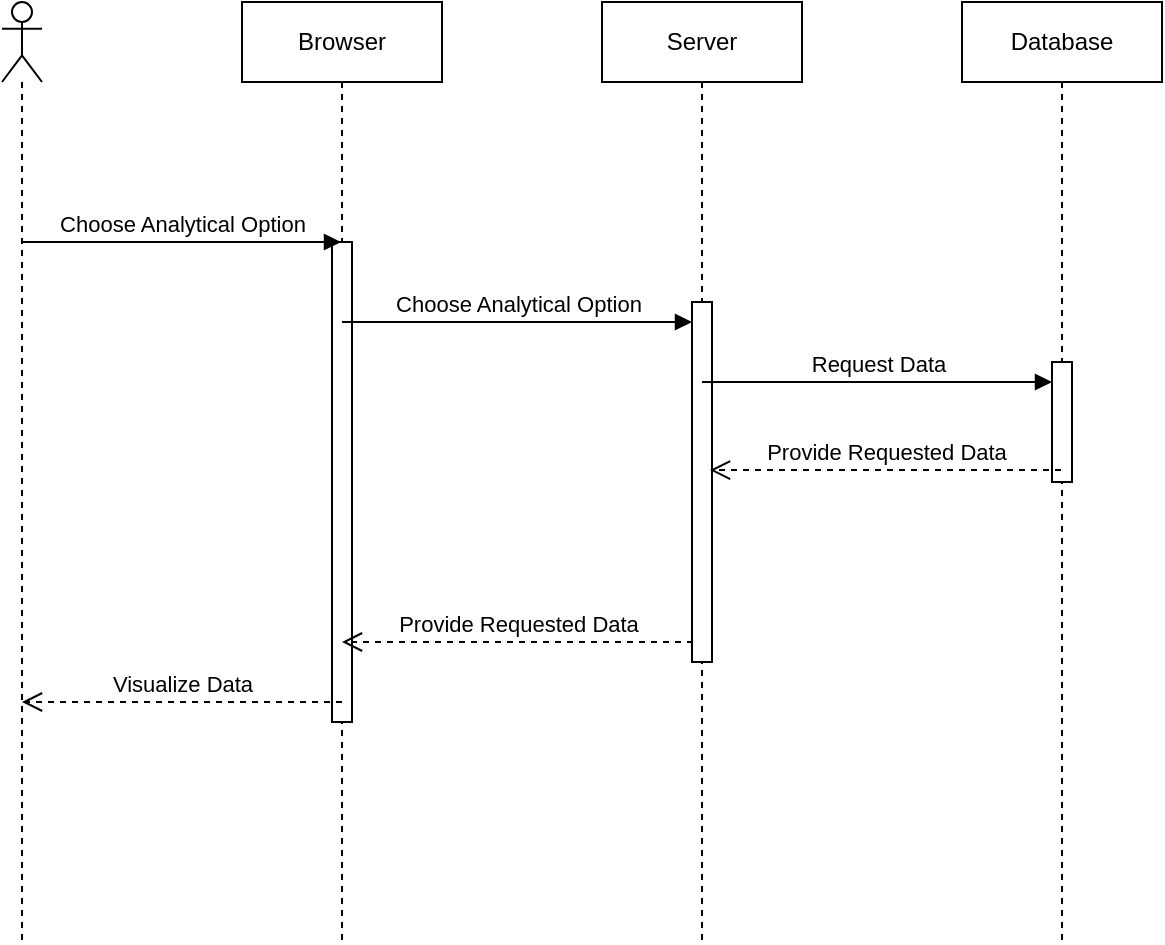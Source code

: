 <mxfile version="17.2.4" pages="2"><diagram id="ERKVR6IR_ZFZ1hWdTrjL" name="Page-1"><mxGraphModel dx="1278" dy="536" grid="1" gridSize="10" guides="1" tooltips="1" connect="1" arrows="1" fold="1" page="1" pageScale="1" pageWidth="850" pageHeight="1100" math="0" shadow="0"><root><mxCell id="0"/><mxCell id="1" parent="0"/><mxCell id="qLsYxcFTCev1S9S2D7_7-2" value="" style="shape=umlLifeline;participant=umlActor;perimeter=lifelinePerimeter;whiteSpace=wrap;html=1;container=1;collapsible=0;recursiveResize=0;verticalAlign=top;spacingTop=36;outlineConnect=0;" vertex="1" parent="1"><mxGeometry x="60" y="40" width="20" height="470" as="geometry"/></mxCell><mxCell id="qLsYxcFTCev1S9S2D7_7-3" value="Browser" style="shape=umlLifeline;perimeter=lifelinePerimeter;whiteSpace=wrap;html=1;container=1;collapsible=0;recursiveResize=0;outlineConnect=0;" vertex="1" parent="1"><mxGeometry x="180" y="40" width="100" height="470" as="geometry"/></mxCell><mxCell id="qLsYxcFTCev1S9S2D7_7-9" value="" style="html=1;points=[];perimeter=orthogonalPerimeter;" vertex="1" parent="qLsYxcFTCev1S9S2D7_7-3"><mxGeometry x="45" y="120" width="10" height="240" as="geometry"/></mxCell><mxCell id="qLsYxcFTCev1S9S2D7_7-4" value="Server" style="shape=umlLifeline;perimeter=lifelinePerimeter;whiteSpace=wrap;html=1;container=1;collapsible=0;recursiveResize=0;outlineConnect=0;" vertex="1" parent="1"><mxGeometry x="360" y="40" width="100" height="470" as="geometry"/></mxCell><mxCell id="qLsYxcFTCev1S9S2D7_7-10" value="" style="html=1;points=[];perimeter=orthogonalPerimeter;" vertex="1" parent="qLsYxcFTCev1S9S2D7_7-4"><mxGeometry x="45" y="150" width="10" height="180" as="geometry"/></mxCell><mxCell id="qLsYxcFTCev1S9S2D7_7-5" value="Database" style="shape=umlLifeline;perimeter=lifelinePerimeter;whiteSpace=wrap;html=1;container=1;collapsible=0;recursiveResize=0;outlineConnect=0;" vertex="1" parent="1"><mxGeometry x="540" y="40" width="100" height="470" as="geometry"/></mxCell><mxCell id="qLsYxcFTCev1S9S2D7_7-12" value="" style="html=1;points=[];perimeter=orthogonalPerimeter;" vertex="1" parent="qLsYxcFTCev1S9S2D7_7-5"><mxGeometry x="45" y="180" width="10" height="60" as="geometry"/></mxCell><mxCell id="qLsYxcFTCev1S9S2D7_7-13" value="Request Data" style="html=1;verticalAlign=bottom;endArrow=block;rounded=0;" edge="1" parent="qLsYxcFTCev1S9S2D7_7-5"><mxGeometry width="80" relative="1" as="geometry"><mxPoint x="-130" y="190" as="sourcePoint"/><mxPoint x="45" y="190" as="targetPoint"/></mxGeometry></mxCell><mxCell id="qLsYxcFTCev1S9S2D7_7-6" value="Choose Analytical Option" style="html=1;verticalAlign=bottom;endArrow=block;rounded=0;" edge="1" parent="1" target="qLsYxcFTCev1S9S2D7_7-3"><mxGeometry width="80" relative="1" as="geometry"><mxPoint x="70" y="160" as="sourcePoint"/><mxPoint x="150" y="160" as="targetPoint"/></mxGeometry></mxCell><mxCell id="qLsYxcFTCev1S9S2D7_7-11" value="Choose Analytical Option" style="html=1;verticalAlign=bottom;endArrow=block;rounded=0;" edge="1" parent="1" target="qLsYxcFTCev1S9S2D7_7-10"><mxGeometry width="80" relative="1" as="geometry"><mxPoint x="230" y="200" as="sourcePoint"/><mxPoint x="389.5" y="200" as="targetPoint"/></mxGeometry></mxCell><mxCell id="qLsYxcFTCev1S9S2D7_7-16" value="Provide Requested Data" style="html=1;verticalAlign=bottom;endArrow=open;dashed=1;endSize=8;rounded=0;entryX=0.9;entryY=0.467;entryDx=0;entryDy=0;entryPerimeter=0;" edge="1" parent="1" source="qLsYxcFTCev1S9S2D7_7-5" target="qLsYxcFTCev1S9S2D7_7-10"><mxGeometry relative="1" as="geometry"><mxPoint x="570" y="274.5" as="sourcePoint"/><mxPoint x="490" y="274.5" as="targetPoint"/></mxGeometry></mxCell><mxCell id="qLsYxcFTCev1S9S2D7_7-17" value="Provide Requested Data" style="html=1;verticalAlign=bottom;endArrow=open;dashed=1;endSize=8;rounded=0;entryX=0.9;entryY=0.467;entryDx=0;entryDy=0;entryPerimeter=0;" edge="1" parent="1"><mxGeometry relative="1" as="geometry"><mxPoint x="405.5" y="360.0" as="sourcePoint"/><mxPoint x="230" y="360.0" as="targetPoint"/></mxGeometry></mxCell><mxCell id="qLsYxcFTCev1S9S2D7_7-18" value="Visualize Data" style="html=1;verticalAlign=bottom;endArrow=open;dashed=1;endSize=8;rounded=0;entryX=0.9;entryY=0.467;entryDx=0;entryDy=0;entryPerimeter=0;" edge="1" parent="1"><mxGeometry relative="1" as="geometry"><mxPoint x="230" y="390" as="sourcePoint"/><mxPoint x="70" y="390" as="targetPoint"/></mxGeometry></mxCell></root></mxGraphModel></diagram><diagram id="jjxByNhy6qt4S0PtUzIM" name="Page-2"><mxGraphModel dx="513" dy="545" grid="1" gridSize="10" guides="1" tooltips="1" connect="1" arrows="1" fold="1" page="1" pageScale="1" pageWidth="850" pageHeight="1100" math="0" shadow="0"><root><mxCell id="0"/><mxCell id="1" parent="0"/><mxCell id="Yg0FBODM5Rn1j-WgsxBs-1" value="" style="shape=umlLifeline;participant=umlActor;perimeter=lifelinePerimeter;whiteSpace=wrap;html=1;container=1;collapsible=0;recursiveResize=0;verticalAlign=top;spacingTop=36;outlineConnect=0;" vertex="1" parent="1"><mxGeometry x="60" y="40" width="20" height="470" as="geometry"/></mxCell><mxCell id="Yg0FBODM5Rn1j-WgsxBs-2" value="Browser" style="shape=umlLifeline;perimeter=lifelinePerimeter;whiteSpace=wrap;html=1;container=1;collapsible=0;recursiveResize=0;outlineConnect=0;" vertex="1" parent="1"><mxGeometry x="180" y="40" width="100" height="470" as="geometry"/></mxCell><mxCell id="Yg0FBODM5Rn1j-WgsxBs-3" value="" style="html=1;points=[];perimeter=orthogonalPerimeter;" vertex="1" parent="Yg0FBODM5Rn1j-WgsxBs-2"><mxGeometry x="45" y="120" width="10" height="240" as="geometry"/></mxCell><mxCell id="Yg0FBODM5Rn1j-WgsxBs-4" value="Server" style="shape=umlLifeline;perimeter=lifelinePerimeter;whiteSpace=wrap;html=1;container=1;collapsible=0;recursiveResize=0;outlineConnect=0;" vertex="1" parent="1"><mxGeometry x="360" y="40" width="100" height="470" as="geometry"/></mxCell><mxCell id="Yg0FBODM5Rn1j-WgsxBs-5" value="" style="html=1;points=[];perimeter=orthogonalPerimeter;" vertex="1" parent="Yg0FBODM5Rn1j-WgsxBs-4"><mxGeometry x="45" y="150" width="10" height="180" as="geometry"/></mxCell><mxCell id="Yg0FBODM5Rn1j-WgsxBs-6" value="Database" style="shape=umlLifeline;perimeter=lifelinePerimeter;whiteSpace=wrap;html=1;container=1;collapsible=0;recursiveResize=0;outlineConnect=0;" vertex="1" parent="1"><mxGeometry x="540" y="40" width="100" height="470" as="geometry"/></mxCell><mxCell id="Yg0FBODM5Rn1j-WgsxBs-7" value="" style="html=1;points=[];perimeter=orthogonalPerimeter;" vertex="1" parent="Yg0FBODM5Rn1j-WgsxBs-6"><mxGeometry x="45" y="180" width="10" height="60" as="geometry"/></mxCell><mxCell id="Yg0FBODM5Rn1j-WgsxBs-8" value="Request Data" style="html=1;verticalAlign=bottom;endArrow=block;rounded=0;" edge="1" parent="Yg0FBODM5Rn1j-WgsxBs-6"><mxGeometry x="0.143" width="80" relative="1" as="geometry"><mxPoint x="-130" y="190" as="sourcePoint"/><mxPoint x="45" y="190" as="targetPoint"/><mxPoint as="offset"/></mxGeometry></mxCell><mxCell id="Yg0FBODM5Rn1j-WgsxBs-9" value="Choose Correlation Analysis" style="html=1;verticalAlign=bottom;endArrow=block;rounded=0;" edge="1" parent="1" target="Yg0FBODM5Rn1j-WgsxBs-2"><mxGeometry width="80" relative="1" as="geometry"><mxPoint x="70" y="160" as="sourcePoint"/><mxPoint x="150" y="160" as="targetPoint"/></mxGeometry></mxCell><mxCell id="Yg0FBODM5Rn1j-WgsxBs-10" value="Choose Correlation Analysis" style="html=1;verticalAlign=bottom;endArrow=block;rounded=0;" edge="1" parent="1" target="Yg0FBODM5Rn1j-WgsxBs-5"><mxGeometry width="80" relative="1" as="geometry"><mxPoint x="230" y="200" as="sourcePoint"/><mxPoint x="389.5" y="200" as="targetPoint"/></mxGeometry></mxCell><mxCell id="Yg0FBODM5Rn1j-WgsxBs-11" value="Provide Requested Data" style="html=1;verticalAlign=bottom;endArrow=open;dashed=1;endSize=8;rounded=0;entryX=0.9;entryY=0.467;entryDx=0;entryDy=0;entryPerimeter=0;" edge="1" parent="1" source="Yg0FBODM5Rn1j-WgsxBs-6" target="Yg0FBODM5Rn1j-WgsxBs-5"><mxGeometry relative="1" as="geometry"><mxPoint x="570" y="274.5" as="sourcePoint"/><mxPoint x="490" y="274.5" as="targetPoint"/></mxGeometry></mxCell><mxCell id="Yg0FBODM5Rn1j-WgsxBs-12" value="Provide Requested Data" style="html=1;verticalAlign=bottom;endArrow=open;dashed=1;endSize=8;rounded=0;entryX=0.9;entryY=0.467;entryDx=0;entryDy=0;entryPerimeter=0;" edge="1" parent="1"><mxGeometry relative="1" as="geometry"><mxPoint x="405.5" y="360" as="sourcePoint"/><mxPoint x="230" y="360" as="targetPoint"/></mxGeometry></mxCell><mxCell id="Yg0FBODM5Rn1j-WgsxBs-13" value="Visualize Data" style="html=1;verticalAlign=bottom;endArrow=open;dashed=1;endSize=8;rounded=0;entryX=0.9;entryY=0.467;entryDx=0;entryDy=0;entryPerimeter=0;" edge="1" parent="1"><mxGeometry relative="1" as="geometry"><mxPoint x="230" y="390" as="sourcePoint"/><mxPoint x="70" y="390" as="targetPoint"/></mxGeometry></mxCell></root></mxGraphModel></diagram></mxfile>